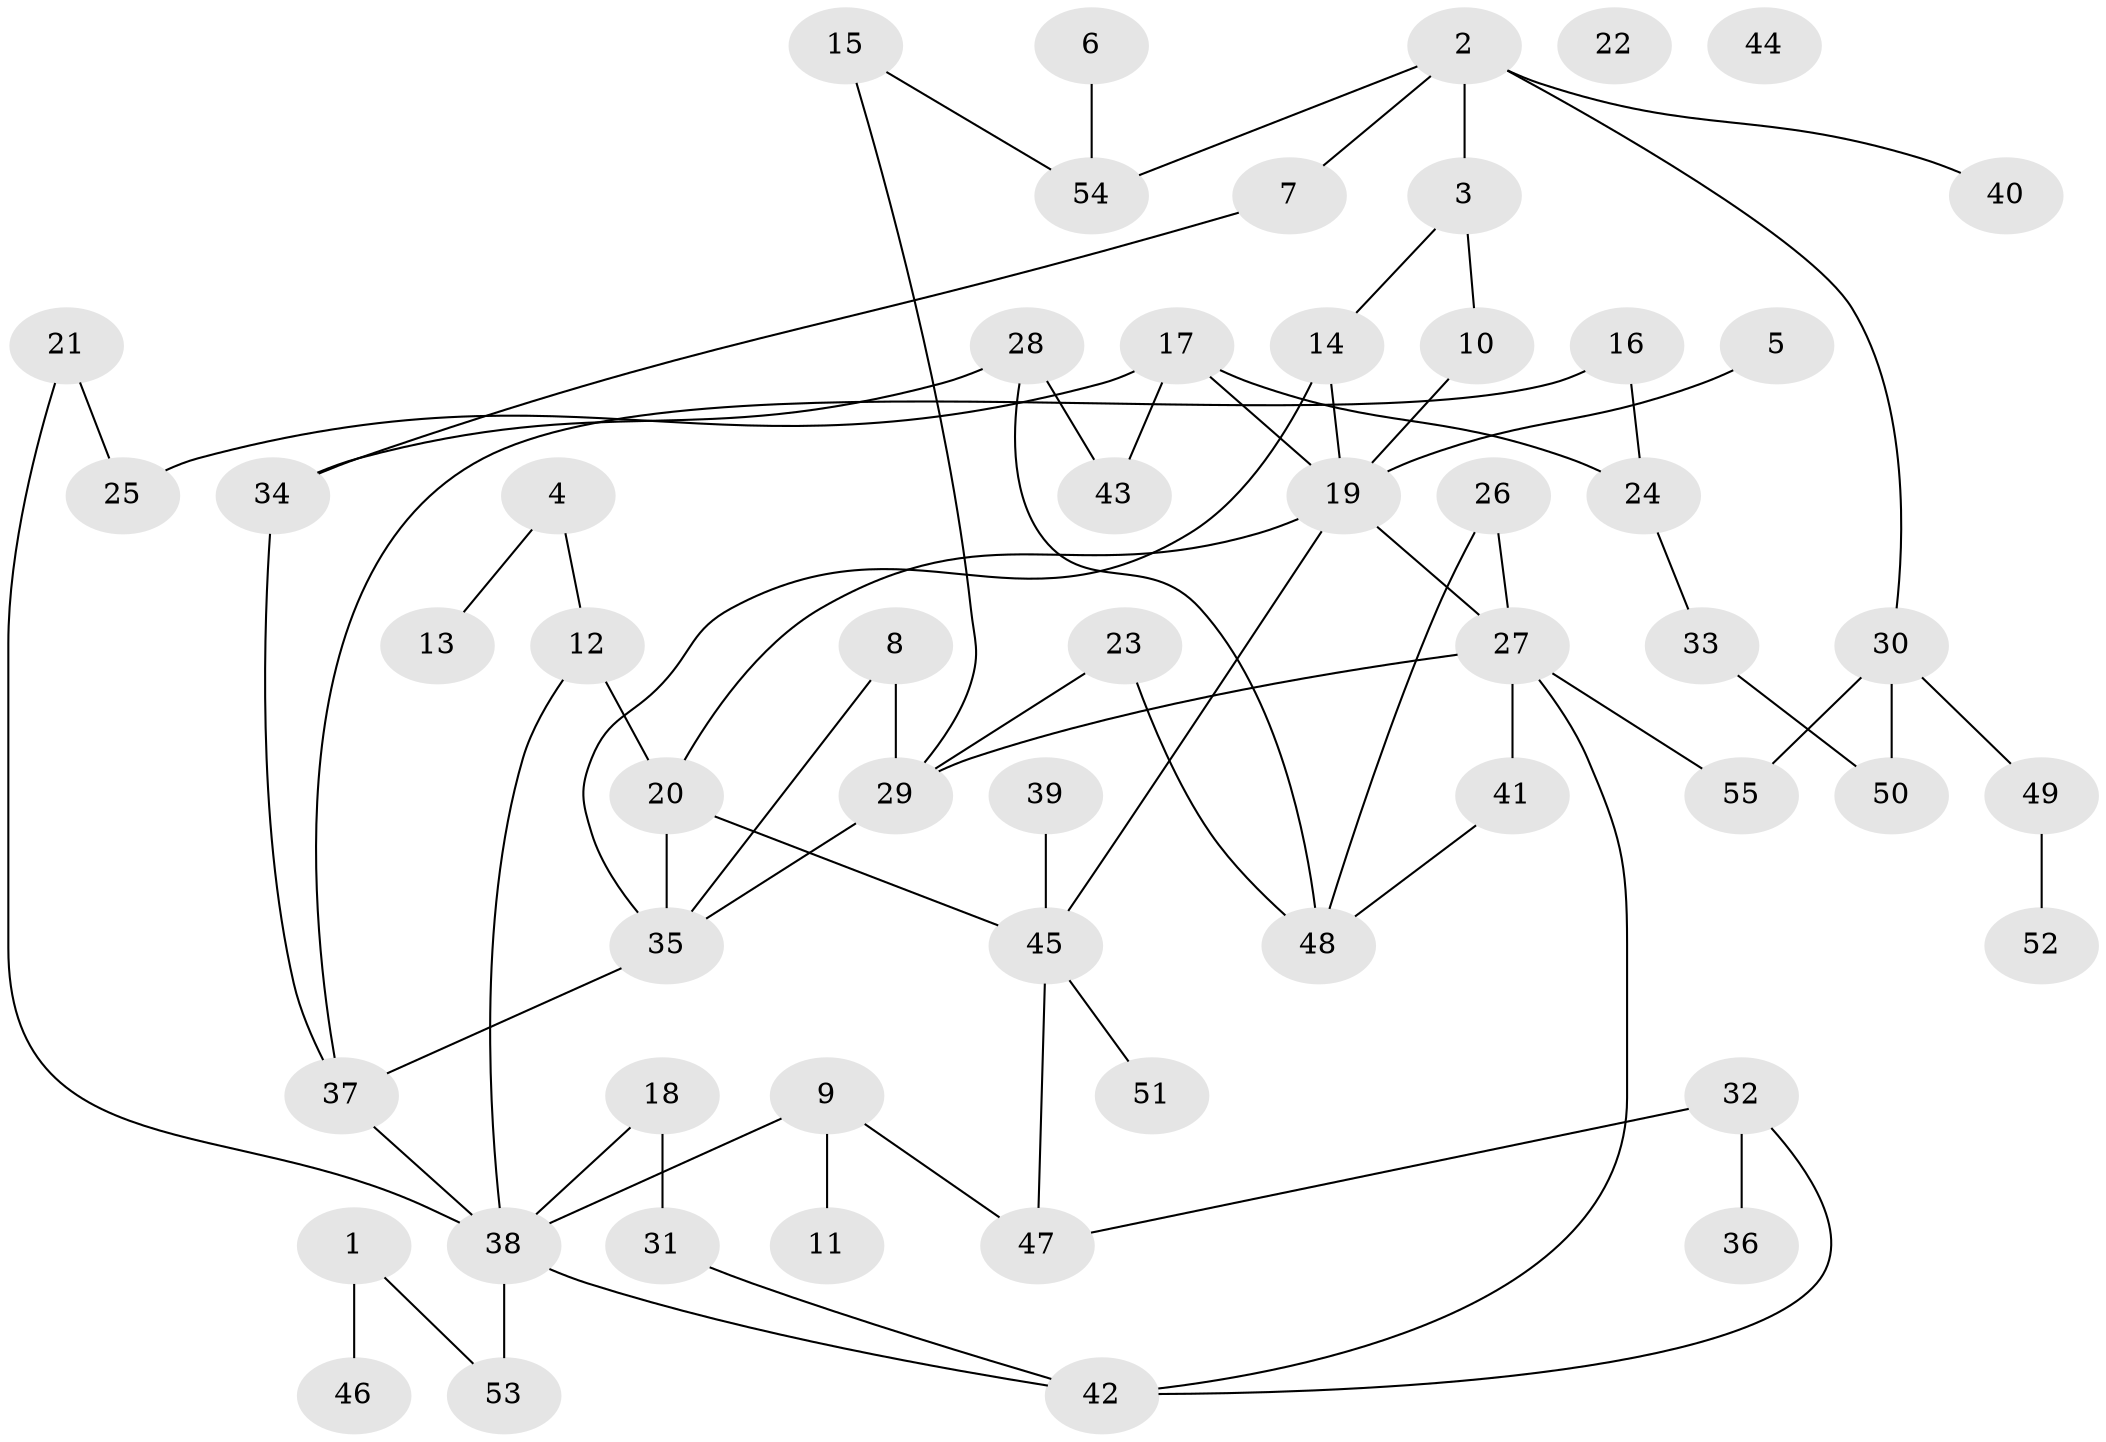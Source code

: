 // coarse degree distribution, {1: 0.125, 10: 0.0625, 4: 0.25, 2: 0.3125, 3: 0.25}
// Generated by graph-tools (version 1.1) at 2025/48/03/04/25 22:48:30]
// undirected, 55 vertices, 72 edges
graph export_dot {
  node [color=gray90,style=filled];
  1;
  2;
  3;
  4;
  5;
  6;
  7;
  8;
  9;
  10;
  11;
  12;
  13;
  14;
  15;
  16;
  17;
  18;
  19;
  20;
  21;
  22;
  23;
  24;
  25;
  26;
  27;
  28;
  29;
  30;
  31;
  32;
  33;
  34;
  35;
  36;
  37;
  38;
  39;
  40;
  41;
  42;
  43;
  44;
  45;
  46;
  47;
  48;
  49;
  50;
  51;
  52;
  53;
  54;
  55;
  1 -- 46;
  1 -- 53;
  2 -- 3;
  2 -- 7;
  2 -- 30;
  2 -- 40;
  2 -- 54;
  3 -- 10;
  3 -- 14;
  4 -- 12;
  4 -- 13;
  5 -- 19;
  6 -- 54;
  7 -- 34;
  8 -- 29;
  8 -- 35;
  9 -- 11;
  9 -- 38;
  9 -- 47;
  10 -- 19;
  12 -- 20;
  12 -- 38;
  14 -- 19;
  14 -- 35;
  15 -- 29;
  15 -- 54;
  16 -- 24;
  16 -- 37;
  17 -- 19;
  17 -- 24;
  17 -- 25;
  17 -- 43;
  18 -- 31;
  18 -- 38;
  19 -- 20;
  19 -- 27;
  19 -- 45;
  20 -- 35;
  20 -- 45;
  21 -- 25;
  21 -- 38;
  23 -- 29;
  23 -- 48;
  24 -- 33;
  26 -- 27;
  26 -- 48;
  27 -- 29;
  27 -- 41;
  27 -- 42;
  27 -- 55;
  28 -- 34;
  28 -- 43;
  28 -- 48;
  29 -- 35;
  30 -- 49;
  30 -- 50;
  30 -- 55;
  31 -- 42;
  32 -- 36;
  32 -- 42;
  32 -- 47;
  33 -- 50;
  34 -- 37;
  35 -- 37;
  37 -- 38;
  38 -- 42;
  38 -- 53;
  39 -- 45;
  41 -- 48;
  45 -- 47;
  45 -- 51;
  49 -- 52;
}

